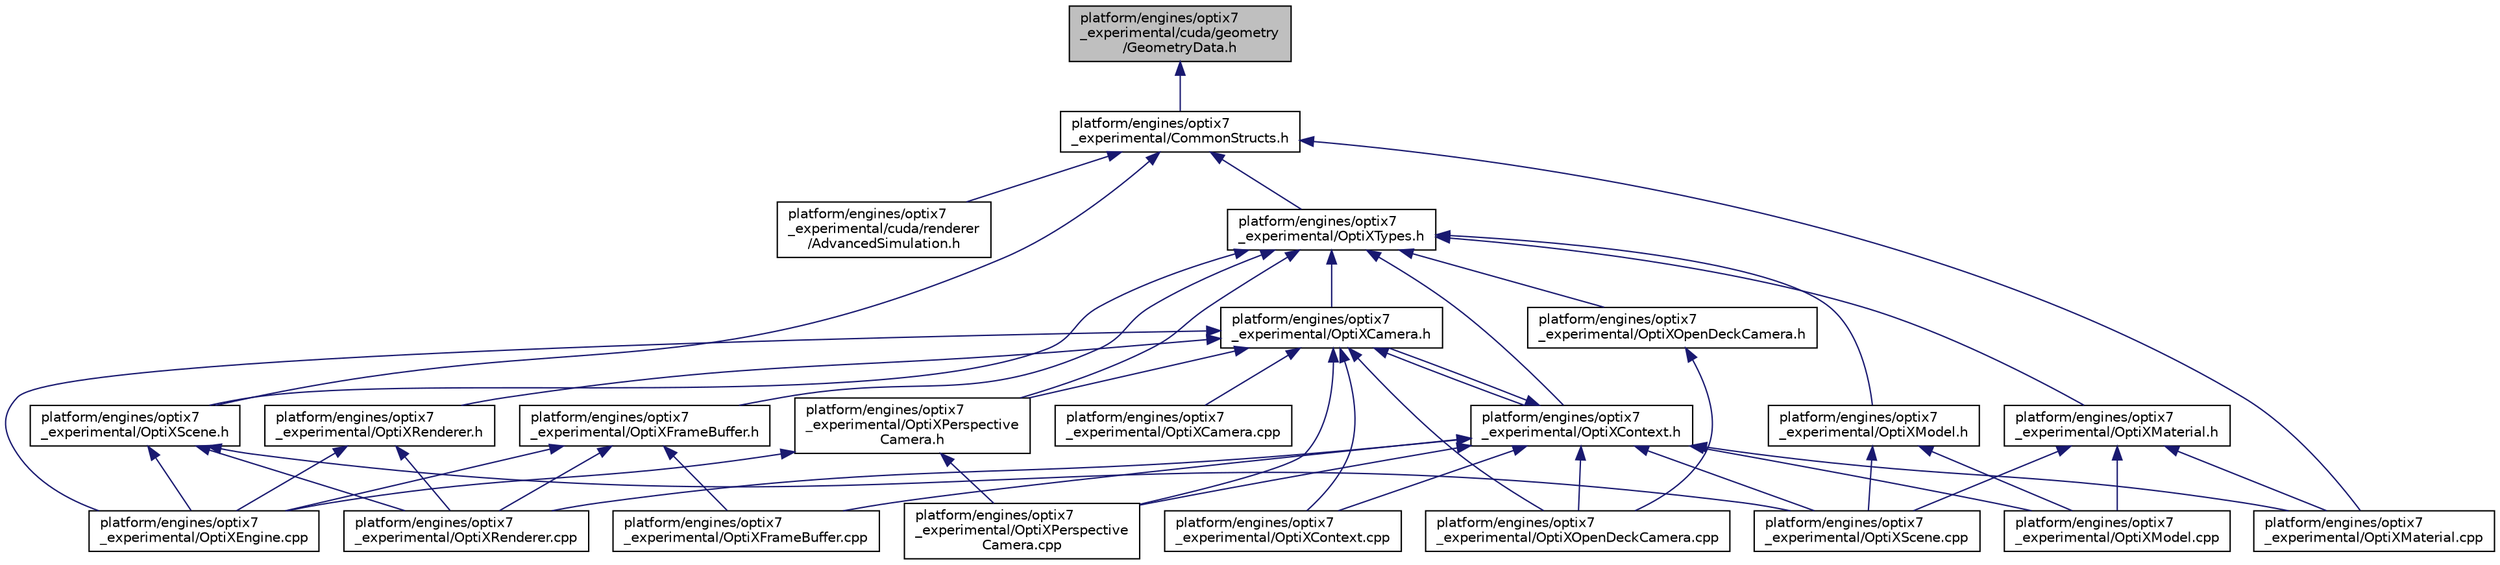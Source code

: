 digraph "platform/engines/optix7_experimental/cuda/geometry/GeometryData.h"
{
 // LATEX_PDF_SIZE
  edge [fontname="Helvetica",fontsize="10",labelfontname="Helvetica",labelfontsize="10"];
  node [fontname="Helvetica",fontsize="10",shape=record];
  Node1 [label="platform/engines/optix7\l_experimental/cuda/geometry\l/GeometryData.h",height=0.2,width=0.4,color="black", fillcolor="grey75", style="filled", fontcolor="black",tooltip=" "];
  Node1 -> Node2 [dir="back",color="midnightblue",fontsize="10",style="solid",fontname="Helvetica"];
  Node2 [label="platform/engines/optix7\l_experimental/CommonStructs.h",height=0.2,width=0.4,color="black", fillcolor="white", style="filled",URL="$d9/d93/CommonStructs_8h.html",tooltip=" "];
  Node2 -> Node3 [dir="back",color="midnightblue",fontsize="10",style="solid",fontname="Helvetica"];
  Node3 [label="platform/engines/optix7\l_experimental/cuda/renderer\l/AdvancedSimulation.h",height=0.2,width=0.4,color="black", fillcolor="white", style="filled",URL="$da/d2b/AdvancedSimulation_8h.html",tooltip=" "];
  Node2 -> Node4 [dir="back",color="midnightblue",fontsize="10",style="solid",fontname="Helvetica"];
  Node4 [label="platform/engines/optix7\l_experimental/OptiXMaterial.cpp",height=0.2,width=0.4,color="black", fillcolor="white", style="filled",URL="$d1/d30/optix7__experimental_2OptiXMaterial_8cpp.html",tooltip=" "];
  Node2 -> Node5 [dir="back",color="midnightblue",fontsize="10",style="solid",fontname="Helvetica"];
  Node5 [label="platform/engines/optix7\l_experimental/OptiXScene.h",height=0.2,width=0.4,color="black", fillcolor="white", style="filled",URL="$d3/d54/optix7__experimental_2OptiXScene_8h.html",tooltip=" "];
  Node5 -> Node6 [dir="back",color="midnightblue",fontsize="10",style="solid",fontname="Helvetica"];
  Node6 [label="platform/engines/optix7\l_experimental/OptiXEngine.cpp",height=0.2,width=0.4,color="black", fillcolor="white", style="filled",URL="$d5/dfe/optix7__experimental_2OptiXEngine_8cpp.html",tooltip=" "];
  Node5 -> Node7 [dir="back",color="midnightblue",fontsize="10",style="solid",fontname="Helvetica"];
  Node7 [label="platform/engines/optix7\l_experimental/OptiXRenderer.cpp",height=0.2,width=0.4,color="black", fillcolor="white", style="filled",URL="$d7/d49/optix7__experimental_2OptiXRenderer_8cpp.html",tooltip=" "];
  Node5 -> Node8 [dir="back",color="midnightblue",fontsize="10",style="solid",fontname="Helvetica"];
  Node8 [label="platform/engines/optix7\l_experimental/OptiXScene.cpp",height=0.2,width=0.4,color="black", fillcolor="white", style="filled",URL="$dd/d20/optix7__experimental_2OptiXScene_8cpp.html",tooltip=" "];
  Node2 -> Node9 [dir="back",color="midnightblue",fontsize="10",style="solid",fontname="Helvetica"];
  Node9 [label="platform/engines/optix7\l_experimental/OptiXTypes.h",height=0.2,width=0.4,color="black", fillcolor="white", style="filled",URL="$d9/d70/optix7__experimental_2OptiXTypes_8h.html",tooltip=" "];
  Node9 -> Node10 [dir="back",color="midnightblue",fontsize="10",style="solid",fontname="Helvetica"];
  Node10 [label="platform/engines/optix7\l_experimental/OptiXCamera.h",height=0.2,width=0.4,color="black", fillcolor="white", style="filled",URL="$d5/ddb/optix7__experimental_2OptiXCamera_8h.html",tooltip=" "];
  Node10 -> Node11 [dir="back",color="midnightblue",fontsize="10",style="solid",fontname="Helvetica"];
  Node11 [label="platform/engines/optix7\l_experimental/OptiXCamera.cpp",height=0.2,width=0.4,color="black", fillcolor="white", style="filled",URL="$db/dc3/optix7__experimental_2OptiXCamera_8cpp.html",tooltip=" "];
  Node10 -> Node12 [dir="back",color="midnightblue",fontsize="10",style="solid",fontname="Helvetica"];
  Node12 [label="platform/engines/optix7\l_experimental/OptiXContext.cpp",height=0.2,width=0.4,color="black", fillcolor="white", style="filled",URL="$d2/dc1/optix7__experimental_2OptiXContext_8cpp.html",tooltip=" "];
  Node10 -> Node13 [dir="back",color="midnightblue",fontsize="10",style="solid",fontname="Helvetica"];
  Node13 [label="platform/engines/optix7\l_experimental/OptiXContext.h",height=0.2,width=0.4,color="black", fillcolor="white", style="filled",URL="$da/d50/optix7__experimental_2OptiXContext_8h.html",tooltip=" "];
  Node13 -> Node10 [dir="back",color="midnightblue",fontsize="10",style="solid",fontname="Helvetica"];
  Node13 -> Node12 [dir="back",color="midnightblue",fontsize="10",style="solid",fontname="Helvetica"];
  Node13 -> Node14 [dir="back",color="midnightblue",fontsize="10",style="solid",fontname="Helvetica"];
  Node14 [label="platform/engines/optix7\l_experimental/OptiXFrameBuffer.cpp",height=0.2,width=0.4,color="black", fillcolor="white", style="filled",URL="$d7/de4/optix7__experimental_2OptiXFrameBuffer_8cpp.html",tooltip=" "];
  Node13 -> Node4 [dir="back",color="midnightblue",fontsize="10",style="solid",fontname="Helvetica"];
  Node13 -> Node15 [dir="back",color="midnightblue",fontsize="10",style="solid",fontname="Helvetica"];
  Node15 [label="platform/engines/optix7\l_experimental/OptiXModel.cpp",height=0.2,width=0.4,color="black", fillcolor="white", style="filled",URL="$de/dab/optix7__experimental_2OptiXModel_8cpp.html",tooltip=" "];
  Node13 -> Node16 [dir="back",color="midnightblue",fontsize="10",style="solid",fontname="Helvetica"];
  Node16 [label="platform/engines/optix7\l_experimental/OptiXOpenDeckCamera.cpp",height=0.2,width=0.4,color="black", fillcolor="white", style="filled",URL="$d2/d6c/OptiXOpenDeckCamera_8cpp.html",tooltip=" "];
  Node13 -> Node17 [dir="back",color="midnightblue",fontsize="10",style="solid",fontname="Helvetica"];
  Node17 [label="platform/engines/optix7\l_experimental/OptiXPerspective\lCamera.cpp",height=0.2,width=0.4,color="black", fillcolor="white", style="filled",URL="$d5/d82/optix7__experimental_2OptiXPerspectiveCamera_8cpp.html",tooltip=" "];
  Node13 -> Node7 [dir="back",color="midnightblue",fontsize="10",style="solid",fontname="Helvetica"];
  Node13 -> Node8 [dir="back",color="midnightblue",fontsize="10",style="solid",fontname="Helvetica"];
  Node10 -> Node6 [dir="back",color="midnightblue",fontsize="10",style="solid",fontname="Helvetica"];
  Node10 -> Node16 [dir="back",color="midnightblue",fontsize="10",style="solid",fontname="Helvetica"];
  Node10 -> Node17 [dir="back",color="midnightblue",fontsize="10",style="solid",fontname="Helvetica"];
  Node10 -> Node18 [dir="back",color="midnightblue",fontsize="10",style="solid",fontname="Helvetica"];
  Node18 [label="platform/engines/optix7\l_experimental/OptiXPerspective\lCamera.h",height=0.2,width=0.4,color="black", fillcolor="white", style="filled",URL="$d5/d14/optix7__experimental_2OptiXPerspectiveCamera_8h.html",tooltip=" "];
  Node18 -> Node6 [dir="back",color="midnightblue",fontsize="10",style="solid",fontname="Helvetica"];
  Node18 -> Node17 [dir="back",color="midnightblue",fontsize="10",style="solid",fontname="Helvetica"];
  Node10 -> Node19 [dir="back",color="midnightblue",fontsize="10",style="solid",fontname="Helvetica"];
  Node19 [label="platform/engines/optix7\l_experimental/OptiXRenderer.h",height=0.2,width=0.4,color="black", fillcolor="white", style="filled",URL="$dd/d90/optix7__experimental_2OptiXRenderer_8h.html",tooltip=" "];
  Node19 -> Node6 [dir="back",color="midnightblue",fontsize="10",style="solid",fontname="Helvetica"];
  Node19 -> Node7 [dir="back",color="midnightblue",fontsize="10",style="solid",fontname="Helvetica"];
  Node9 -> Node13 [dir="back",color="midnightblue",fontsize="10",style="solid",fontname="Helvetica"];
  Node9 -> Node20 [dir="back",color="midnightblue",fontsize="10",style="solid",fontname="Helvetica"];
  Node20 [label="platform/engines/optix7\l_experimental/OptiXFrameBuffer.h",height=0.2,width=0.4,color="black", fillcolor="white", style="filled",URL="$d4/de5/optix7__experimental_2OptiXFrameBuffer_8h.html",tooltip=" "];
  Node20 -> Node6 [dir="back",color="midnightblue",fontsize="10",style="solid",fontname="Helvetica"];
  Node20 -> Node14 [dir="back",color="midnightblue",fontsize="10",style="solid",fontname="Helvetica"];
  Node20 -> Node7 [dir="back",color="midnightblue",fontsize="10",style="solid",fontname="Helvetica"];
  Node9 -> Node21 [dir="back",color="midnightblue",fontsize="10",style="solid",fontname="Helvetica"];
  Node21 [label="platform/engines/optix7\l_experimental/OptiXMaterial.h",height=0.2,width=0.4,color="black", fillcolor="white", style="filled",URL="$d2/d72/optix7__experimental_2OptiXMaterial_8h.html",tooltip=" "];
  Node21 -> Node4 [dir="back",color="midnightblue",fontsize="10",style="solid",fontname="Helvetica"];
  Node21 -> Node15 [dir="back",color="midnightblue",fontsize="10",style="solid",fontname="Helvetica"];
  Node21 -> Node8 [dir="back",color="midnightblue",fontsize="10",style="solid",fontname="Helvetica"];
  Node9 -> Node22 [dir="back",color="midnightblue",fontsize="10",style="solid",fontname="Helvetica"];
  Node22 [label="platform/engines/optix7\l_experimental/OptiXModel.h",height=0.2,width=0.4,color="black", fillcolor="white", style="filled",URL="$d3/d04/optix7__experimental_2OptiXModel_8h.html",tooltip=" "];
  Node22 -> Node15 [dir="back",color="midnightblue",fontsize="10",style="solid",fontname="Helvetica"];
  Node22 -> Node8 [dir="back",color="midnightblue",fontsize="10",style="solid",fontname="Helvetica"];
  Node9 -> Node23 [dir="back",color="midnightblue",fontsize="10",style="solid",fontname="Helvetica"];
  Node23 [label="platform/engines/optix7\l_experimental/OptiXOpenDeckCamera.h",height=0.2,width=0.4,color="black", fillcolor="white", style="filled",URL="$d9/d03/OptiXOpenDeckCamera_8h.html",tooltip=" "];
  Node23 -> Node16 [dir="back",color="midnightblue",fontsize="10",style="solid",fontname="Helvetica"];
  Node9 -> Node18 [dir="back",color="midnightblue",fontsize="10",style="solid",fontname="Helvetica"];
  Node9 -> Node5 [dir="back",color="midnightblue",fontsize="10",style="solid",fontname="Helvetica"];
}
